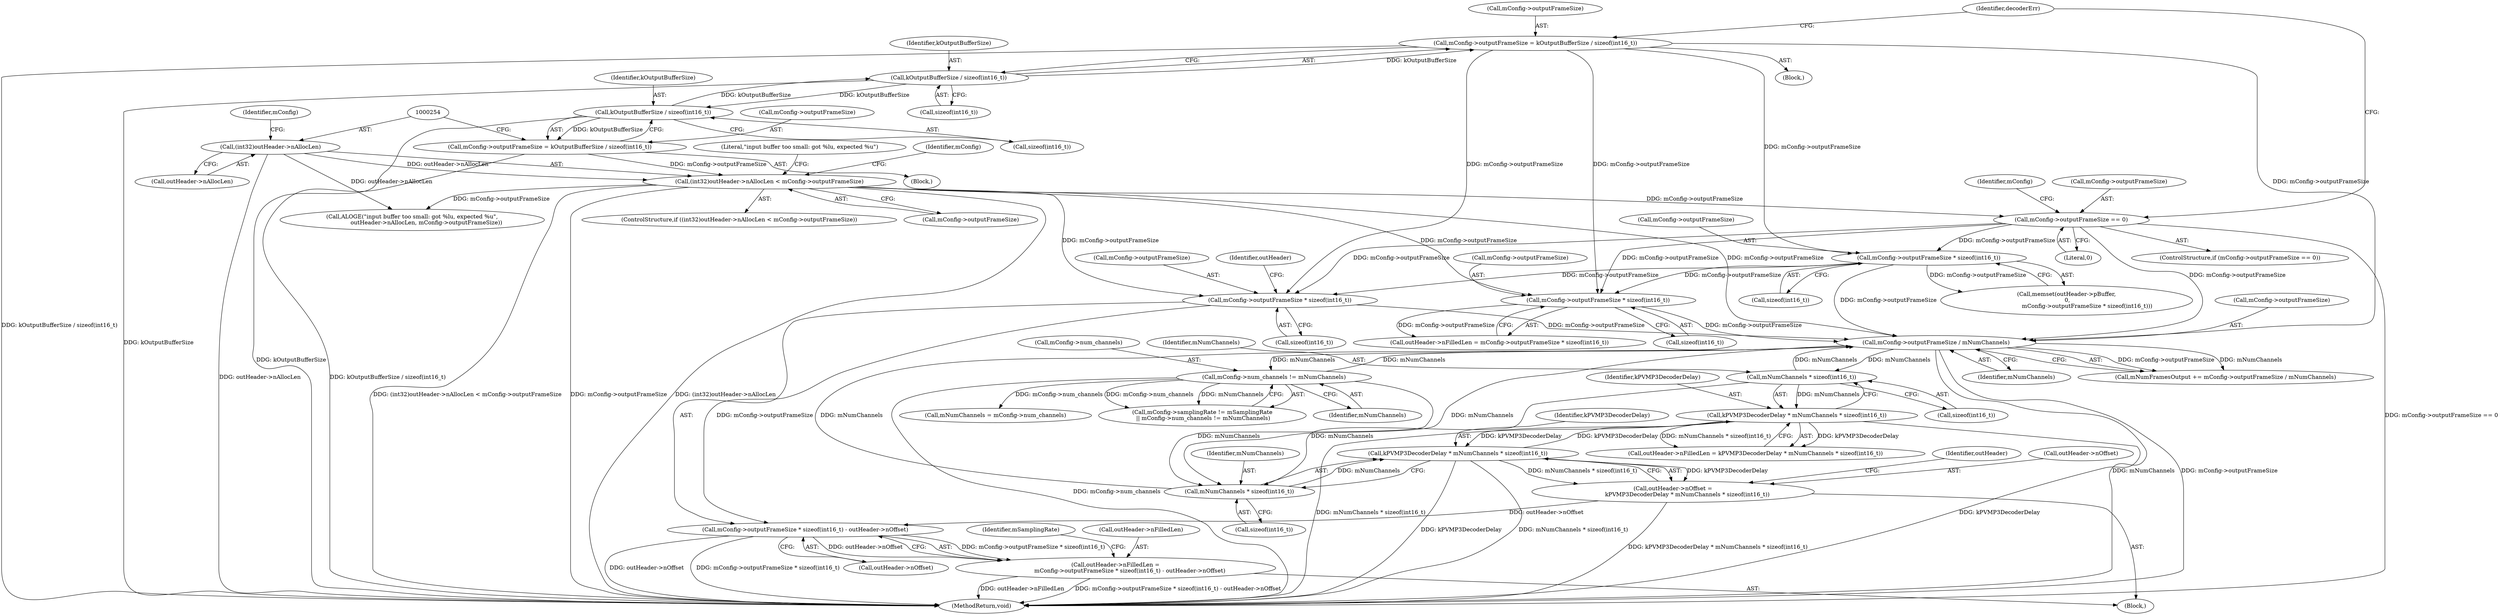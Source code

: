 digraph "0_Android_ad40e57890f81a3cf436c5f06da66396010bd9e5@pointer" {
"1000461" [label="(Call,mConfig->outputFrameSize * sizeof(int16_t) - outHeader->nOffset)"];
"1000462" [label="(Call,mConfig->outputFrameSize * sizeof(int16_t))"];
"1000332" [label="(Call,mConfig->outputFrameSize = kOutputBufferSize / sizeof(int16_t))"];
"1000336" [label="(Call,kOutputBufferSize / sizeof(int16_t))"];
"1000247" [label="(Call,kOutputBufferSize / sizeof(int16_t))"];
"1000392" [label="(Call,mConfig->outputFrameSize * sizeof(int16_t))"];
"1000326" [label="(Call,mConfig->outputFrameSize == 0)"];
"1000252" [label="(Call,(int32)outHeader->nAllocLen < mConfig->outputFrameSize)"];
"1000253" [label="(Call,(int32)outHeader->nAllocLen)"];
"1000243" [label="(Call,mConfig->outputFrameSize = kOutputBufferSize / sizeof(int16_t))"];
"1000447" [label="(Call,outHeader->nOffset =\n                kPVMP3DecoderDelay * mNumChannels * sizeof(int16_t))"];
"1000451" [label="(Call,kPVMP3DecoderDelay * mNumChannels * sizeof(int16_t))"];
"1000360" [label="(Call,kPVMP3DecoderDelay * mNumChannels * sizeof(int16_t))"];
"1000362" [label="(Call,mNumChannels * sizeof(int16_t))"];
"1000540" [label="(Call,mConfig->outputFrameSize / mNumChannels)"];
"1000485" [label="(Call,mConfig->outputFrameSize * sizeof(int16_t))"];
"1000416" [label="(Call,mConfig->num_channels != mNumChannels)"];
"1000453" [label="(Call,mNumChannels * sizeof(int16_t))"];
"1000457" [label="(Call,outHeader->nFilledLen =\n                mConfig->outputFrameSize * sizeof(int16_t) - outHeader->nOffset)"];
"1000251" [label="(ControlStructure,if ((int32)outHeader->nAllocLen < mConfig->outputFrameSize))"];
"1000258" [label="(Call,mConfig->outputFrameSize)"];
"1000463" [label="(Call,mConfig->outputFrameSize)"];
"1000393" [label="(Call,mConfig->outputFrameSize)"];
"1000457" [label="(Call,outHeader->nFilledLen =\n                mConfig->outputFrameSize * sizeof(int16_t) - outHeader->nOffset)"];
"1000387" [label="(Call,memset(outHeader->pBuffer,\n 0,\n                       mConfig->outputFrameSize * sizeof(int16_t)))"];
"1000262" [label="(Call,ALOGE(\"input buffer too small: got %lu, expected %u\",\n                outHeader->nAllocLen, mConfig->outputFrameSize))"];
"1000133" [label="(Block,)"];
"1000330" [label="(Literal,0)"];
"1000453" [label="(Call,mNumChannels * sizeof(int16_t))"];
"1000420" [label="(Identifier,mNumChannels)"];
"1000459" [label="(Identifier,outHeader)"];
"1000466" [label="(Call,sizeof(int16_t))"];
"1000540" [label="(Call,mConfig->outputFrameSize / mNumChannels)"];
"1000392" [label="(Call,mConfig->outputFrameSize * sizeof(int16_t))"];
"1000468" [label="(Call,outHeader->nOffset)"];
"1000255" [label="(Call,outHeader->nAllocLen)"];
"1000364" [label="(Call,sizeof(int16_t))"];
"1000451" [label="(Call,kPVMP3DecoderDelay * mNumChannels * sizeof(int16_t))"];
"1000249" [label="(Call,sizeof(int16_t))"];
"1000447" [label="(Call,outHeader->nOffset =\n                kPVMP3DecoderDelay * mNumChannels * sizeof(int16_t))"];
"1000491" [label="(Identifier,mSamplingRate)"];
"1000338" [label="(Call,sizeof(int16_t))"];
"1000541" [label="(Call,mConfig->outputFrameSize)"];
"1000560" [label="(MethodReturn,void)"];
"1000325" [label="(ControlStructure,if (mConfig->outputFrameSize == 0))"];
"1000243" [label="(Call,mConfig->outputFrameSize = kOutputBufferSize / sizeof(int16_t))"];
"1000343" [label="(Identifier,decoderErr)"];
"1000481" [label="(Call,outHeader->nFilledLen = mConfig->outputFrameSize * sizeof(int16_t))"];
"1000489" [label="(Call,sizeof(int16_t))"];
"1000485" [label="(Call,mConfig->outputFrameSize * sizeof(int16_t))"];
"1000462" [label="(Call,mConfig->outputFrameSize * sizeof(int16_t))"];
"1000326" [label="(Call,mConfig->outputFrameSize == 0)"];
"1000486" [label="(Call,mConfig->outputFrameSize)"];
"1000443" [label="(Block,)"];
"1000427" [label="(Call,mNumChannels = mConfig->num_channels)"];
"1000331" [label="(Block,)"];
"1000263" [label="(Literal,\"input buffer too small: got %lu, expected %u\")"];
"1000248" [label="(Identifier,kOutputBufferSize)"];
"1000544" [label="(Identifier,mNumChannels)"];
"1000448" [label="(Call,outHeader->nOffset)"];
"1000461" [label="(Call,mConfig->outputFrameSize * sizeof(int16_t) - outHeader->nOffset)"];
"1000259" [label="(Identifier,mConfig)"];
"1000356" [label="(Call,outHeader->nFilledLen = kPVMP3DecoderDelay * mNumChannels * sizeof(int16_t))"];
"1000247" [label="(Call,kOutputBufferSize / sizeof(int16_t))"];
"1000417" [label="(Call,mConfig->num_channels)"];
"1000455" [label="(Call,sizeof(int16_t))"];
"1000336" [label="(Call,kOutputBufferSize / sizeof(int16_t))"];
"1000253" [label="(Call,(int32)outHeader->nAllocLen)"];
"1000454" [label="(Identifier,mNumChannels)"];
"1000458" [label="(Call,outHeader->nFilledLen)"];
"1000284" [label="(Identifier,mConfig)"];
"1000361" [label="(Identifier,kPVMP3DecoderDelay)"];
"1000334" [label="(Identifier,mConfig)"];
"1000410" [label="(Call,mConfig->samplingRate != mSamplingRate\n || mConfig->num_channels != mNumChannels)"];
"1000452" [label="(Identifier,kPVMP3DecoderDelay)"];
"1000416" [label="(Call,mConfig->num_channels != mNumChannels)"];
"1000244" [label="(Call,mConfig->outputFrameSize)"];
"1000337" [label="(Identifier,kOutputBufferSize)"];
"1000362" [label="(Call,mNumChannels * sizeof(int16_t))"];
"1000363" [label="(Identifier,mNumChannels)"];
"1000333" [label="(Call,mConfig->outputFrameSize)"];
"1000332" [label="(Call,mConfig->outputFrameSize = kOutputBufferSize / sizeof(int16_t))"];
"1000252" [label="(Call,(int32)outHeader->nAllocLen < mConfig->outputFrameSize)"];
"1000538" [label="(Call,mNumFramesOutput += mConfig->outputFrameSize / mNumChannels)"];
"1000360" [label="(Call,kPVMP3DecoderDelay * mNumChannels * sizeof(int16_t))"];
"1000327" [label="(Call,mConfig->outputFrameSize)"];
"1000469" [label="(Identifier,outHeader)"];
"1000396" [label="(Call,sizeof(int16_t))"];
"1000461" -> "1000457"  [label="AST: "];
"1000461" -> "1000468"  [label="CFG: "];
"1000462" -> "1000461"  [label="AST: "];
"1000468" -> "1000461"  [label="AST: "];
"1000457" -> "1000461"  [label="CFG: "];
"1000461" -> "1000560"  [label="DDG: outHeader->nOffset"];
"1000461" -> "1000560"  [label="DDG: mConfig->outputFrameSize * sizeof(int16_t)"];
"1000461" -> "1000457"  [label="DDG: mConfig->outputFrameSize * sizeof(int16_t)"];
"1000461" -> "1000457"  [label="DDG: outHeader->nOffset"];
"1000462" -> "1000461"  [label="DDG: mConfig->outputFrameSize"];
"1000447" -> "1000461"  [label="DDG: outHeader->nOffset"];
"1000462" -> "1000466"  [label="CFG: "];
"1000463" -> "1000462"  [label="AST: "];
"1000466" -> "1000462"  [label="AST: "];
"1000469" -> "1000462"  [label="CFG: "];
"1000332" -> "1000462"  [label="DDG: mConfig->outputFrameSize"];
"1000392" -> "1000462"  [label="DDG: mConfig->outputFrameSize"];
"1000252" -> "1000462"  [label="DDG: mConfig->outputFrameSize"];
"1000326" -> "1000462"  [label="DDG: mConfig->outputFrameSize"];
"1000462" -> "1000540"  [label="DDG: mConfig->outputFrameSize"];
"1000332" -> "1000331"  [label="AST: "];
"1000332" -> "1000336"  [label="CFG: "];
"1000333" -> "1000332"  [label="AST: "];
"1000336" -> "1000332"  [label="AST: "];
"1000343" -> "1000332"  [label="CFG: "];
"1000332" -> "1000560"  [label="DDG: kOutputBufferSize / sizeof(int16_t)"];
"1000336" -> "1000332"  [label="DDG: kOutputBufferSize"];
"1000332" -> "1000392"  [label="DDG: mConfig->outputFrameSize"];
"1000332" -> "1000485"  [label="DDG: mConfig->outputFrameSize"];
"1000332" -> "1000540"  [label="DDG: mConfig->outputFrameSize"];
"1000336" -> "1000338"  [label="CFG: "];
"1000337" -> "1000336"  [label="AST: "];
"1000338" -> "1000336"  [label="AST: "];
"1000336" -> "1000560"  [label="DDG: kOutputBufferSize"];
"1000336" -> "1000247"  [label="DDG: kOutputBufferSize"];
"1000247" -> "1000336"  [label="DDG: kOutputBufferSize"];
"1000247" -> "1000243"  [label="AST: "];
"1000247" -> "1000249"  [label="CFG: "];
"1000248" -> "1000247"  [label="AST: "];
"1000249" -> "1000247"  [label="AST: "];
"1000243" -> "1000247"  [label="CFG: "];
"1000247" -> "1000560"  [label="DDG: kOutputBufferSize"];
"1000247" -> "1000243"  [label="DDG: kOutputBufferSize"];
"1000392" -> "1000387"  [label="AST: "];
"1000392" -> "1000396"  [label="CFG: "];
"1000393" -> "1000392"  [label="AST: "];
"1000396" -> "1000392"  [label="AST: "];
"1000387" -> "1000392"  [label="CFG: "];
"1000392" -> "1000387"  [label="DDG: mConfig->outputFrameSize"];
"1000326" -> "1000392"  [label="DDG: mConfig->outputFrameSize"];
"1000392" -> "1000485"  [label="DDG: mConfig->outputFrameSize"];
"1000392" -> "1000540"  [label="DDG: mConfig->outputFrameSize"];
"1000326" -> "1000325"  [label="AST: "];
"1000326" -> "1000330"  [label="CFG: "];
"1000327" -> "1000326"  [label="AST: "];
"1000330" -> "1000326"  [label="AST: "];
"1000334" -> "1000326"  [label="CFG: "];
"1000343" -> "1000326"  [label="CFG: "];
"1000326" -> "1000560"  [label="DDG: mConfig->outputFrameSize == 0"];
"1000252" -> "1000326"  [label="DDG: mConfig->outputFrameSize"];
"1000326" -> "1000485"  [label="DDG: mConfig->outputFrameSize"];
"1000326" -> "1000540"  [label="DDG: mConfig->outputFrameSize"];
"1000252" -> "1000251"  [label="AST: "];
"1000252" -> "1000258"  [label="CFG: "];
"1000253" -> "1000252"  [label="AST: "];
"1000258" -> "1000252"  [label="AST: "];
"1000263" -> "1000252"  [label="CFG: "];
"1000284" -> "1000252"  [label="CFG: "];
"1000252" -> "1000560"  [label="DDG: (int32)outHeader->nAllocLen"];
"1000252" -> "1000560"  [label="DDG: (int32)outHeader->nAllocLen < mConfig->outputFrameSize"];
"1000252" -> "1000560"  [label="DDG: mConfig->outputFrameSize"];
"1000253" -> "1000252"  [label="DDG: outHeader->nAllocLen"];
"1000243" -> "1000252"  [label="DDG: mConfig->outputFrameSize"];
"1000252" -> "1000262"  [label="DDG: mConfig->outputFrameSize"];
"1000252" -> "1000485"  [label="DDG: mConfig->outputFrameSize"];
"1000252" -> "1000540"  [label="DDG: mConfig->outputFrameSize"];
"1000253" -> "1000255"  [label="CFG: "];
"1000254" -> "1000253"  [label="AST: "];
"1000255" -> "1000253"  [label="AST: "];
"1000259" -> "1000253"  [label="CFG: "];
"1000253" -> "1000560"  [label="DDG: outHeader->nAllocLen"];
"1000253" -> "1000262"  [label="DDG: outHeader->nAllocLen"];
"1000243" -> "1000133"  [label="AST: "];
"1000244" -> "1000243"  [label="AST: "];
"1000254" -> "1000243"  [label="CFG: "];
"1000243" -> "1000560"  [label="DDG: kOutputBufferSize / sizeof(int16_t)"];
"1000447" -> "1000443"  [label="AST: "];
"1000447" -> "1000451"  [label="CFG: "];
"1000448" -> "1000447"  [label="AST: "];
"1000451" -> "1000447"  [label="AST: "];
"1000459" -> "1000447"  [label="CFG: "];
"1000447" -> "1000560"  [label="DDG: kPVMP3DecoderDelay * mNumChannels * sizeof(int16_t)"];
"1000451" -> "1000447"  [label="DDG: kPVMP3DecoderDelay"];
"1000451" -> "1000447"  [label="DDG: mNumChannels * sizeof(int16_t)"];
"1000451" -> "1000453"  [label="CFG: "];
"1000452" -> "1000451"  [label="AST: "];
"1000453" -> "1000451"  [label="AST: "];
"1000451" -> "1000560"  [label="DDG: kPVMP3DecoderDelay"];
"1000451" -> "1000560"  [label="DDG: mNumChannels * sizeof(int16_t)"];
"1000451" -> "1000360"  [label="DDG: kPVMP3DecoderDelay"];
"1000360" -> "1000451"  [label="DDG: kPVMP3DecoderDelay"];
"1000453" -> "1000451"  [label="DDG: mNumChannels"];
"1000360" -> "1000356"  [label="AST: "];
"1000360" -> "1000362"  [label="CFG: "];
"1000361" -> "1000360"  [label="AST: "];
"1000362" -> "1000360"  [label="AST: "];
"1000356" -> "1000360"  [label="CFG: "];
"1000360" -> "1000560"  [label="DDG: kPVMP3DecoderDelay"];
"1000360" -> "1000560"  [label="DDG: mNumChannels * sizeof(int16_t)"];
"1000360" -> "1000356"  [label="DDG: kPVMP3DecoderDelay"];
"1000360" -> "1000356"  [label="DDG: mNumChannels * sizeof(int16_t)"];
"1000362" -> "1000360"  [label="DDG: mNumChannels"];
"1000362" -> "1000364"  [label="CFG: "];
"1000363" -> "1000362"  [label="AST: "];
"1000364" -> "1000362"  [label="AST: "];
"1000540" -> "1000362"  [label="DDG: mNumChannels"];
"1000362" -> "1000453"  [label="DDG: mNumChannels"];
"1000362" -> "1000540"  [label="DDG: mNumChannels"];
"1000540" -> "1000538"  [label="AST: "];
"1000540" -> "1000544"  [label="CFG: "];
"1000541" -> "1000540"  [label="AST: "];
"1000544" -> "1000540"  [label="AST: "];
"1000538" -> "1000540"  [label="CFG: "];
"1000540" -> "1000560"  [label="DDG: mNumChannels"];
"1000540" -> "1000560"  [label="DDG: mConfig->outputFrameSize"];
"1000540" -> "1000416"  [label="DDG: mNumChannels"];
"1000540" -> "1000453"  [label="DDG: mNumChannels"];
"1000540" -> "1000538"  [label="DDG: mConfig->outputFrameSize"];
"1000540" -> "1000538"  [label="DDG: mNumChannels"];
"1000485" -> "1000540"  [label="DDG: mConfig->outputFrameSize"];
"1000416" -> "1000540"  [label="DDG: mNumChannels"];
"1000453" -> "1000540"  [label="DDG: mNumChannels"];
"1000485" -> "1000481"  [label="AST: "];
"1000485" -> "1000489"  [label="CFG: "];
"1000486" -> "1000485"  [label="AST: "];
"1000489" -> "1000485"  [label="AST: "];
"1000481" -> "1000485"  [label="CFG: "];
"1000485" -> "1000481"  [label="DDG: mConfig->outputFrameSize"];
"1000416" -> "1000410"  [label="AST: "];
"1000416" -> "1000420"  [label="CFG: "];
"1000417" -> "1000416"  [label="AST: "];
"1000420" -> "1000416"  [label="AST: "];
"1000410" -> "1000416"  [label="CFG: "];
"1000416" -> "1000560"  [label="DDG: mConfig->num_channels"];
"1000416" -> "1000410"  [label="DDG: mConfig->num_channels"];
"1000416" -> "1000410"  [label="DDG: mNumChannels"];
"1000416" -> "1000427"  [label="DDG: mConfig->num_channels"];
"1000416" -> "1000453"  [label="DDG: mNumChannels"];
"1000453" -> "1000455"  [label="CFG: "];
"1000454" -> "1000453"  [label="AST: "];
"1000455" -> "1000453"  [label="AST: "];
"1000457" -> "1000443"  [label="AST: "];
"1000458" -> "1000457"  [label="AST: "];
"1000491" -> "1000457"  [label="CFG: "];
"1000457" -> "1000560"  [label="DDG: mConfig->outputFrameSize * sizeof(int16_t) - outHeader->nOffset"];
"1000457" -> "1000560"  [label="DDG: outHeader->nFilledLen"];
}
